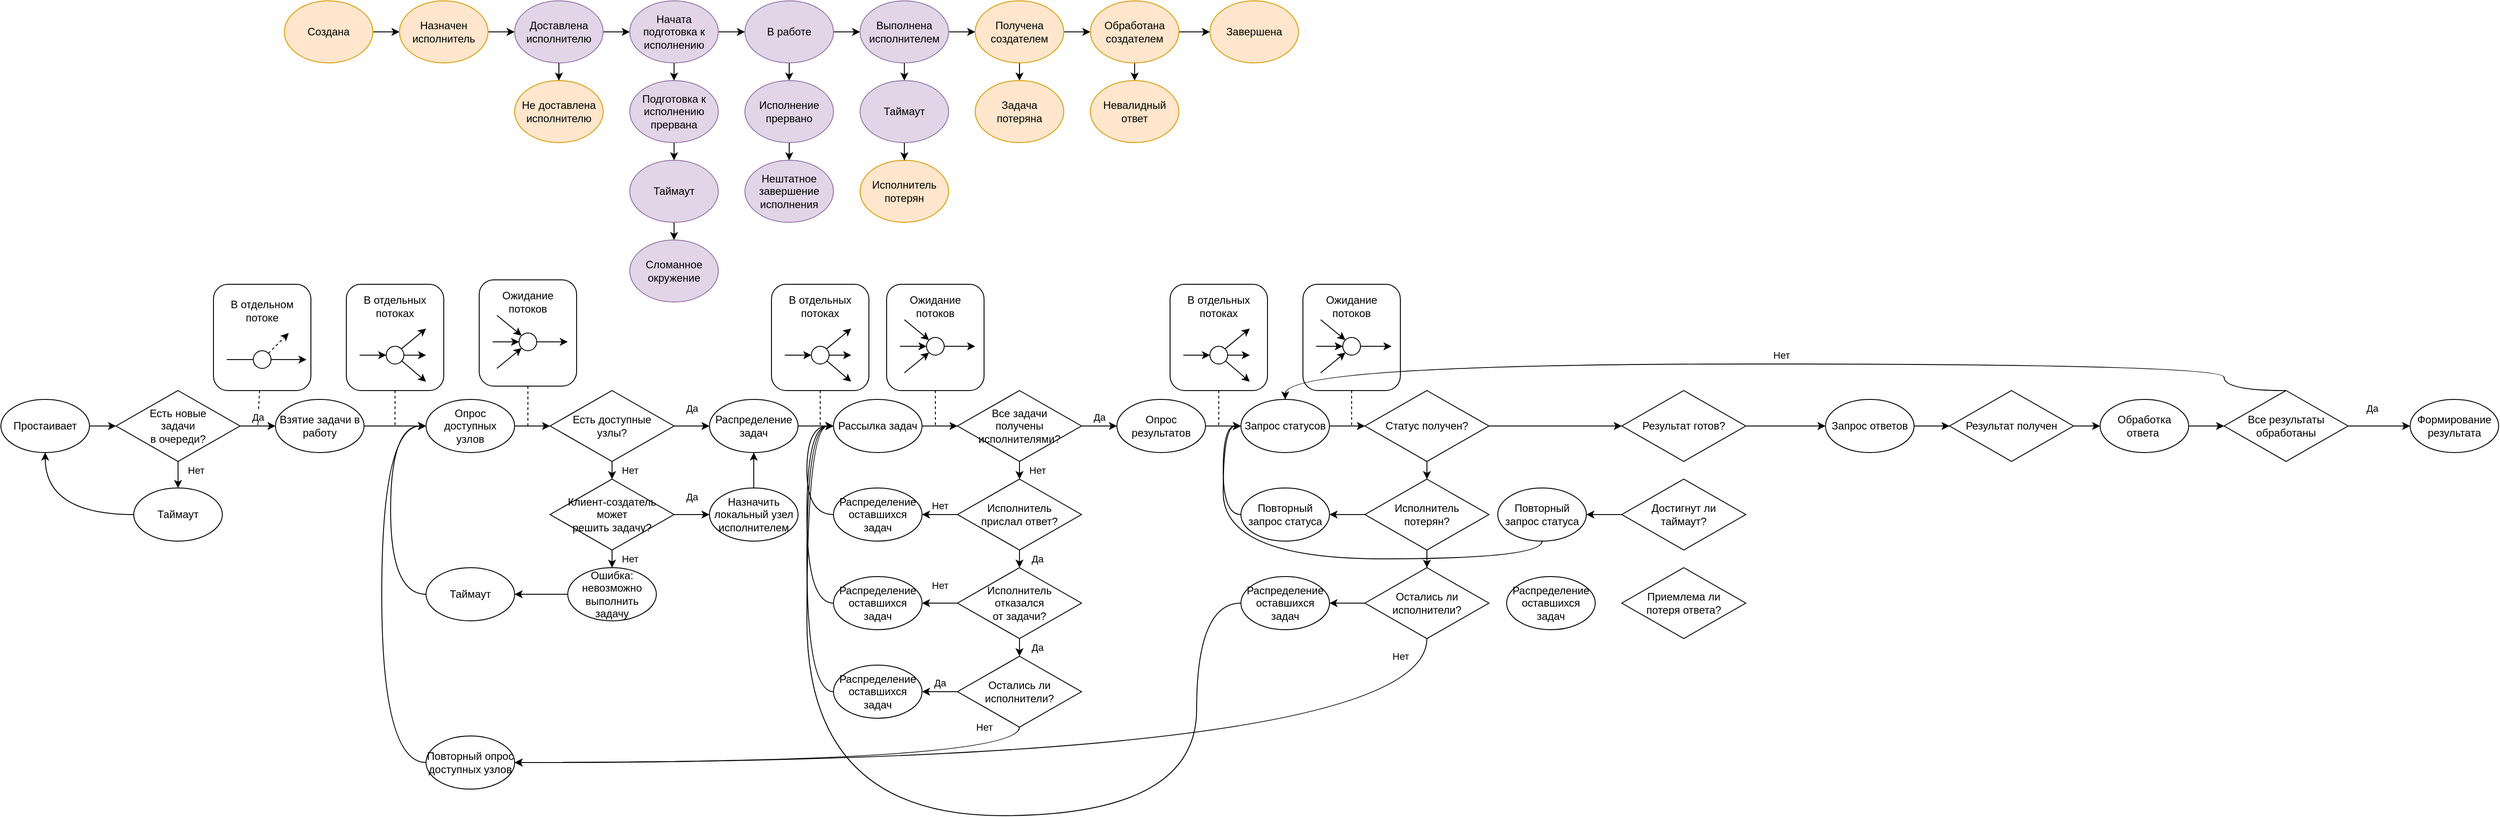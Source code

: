 <mxfile version="18.0.6" type="device"><diagram id="G9tsyn-m2v1VMzIQyJq5" name="Страница 1"><mxGraphModel dx="2062" dy="1225" grid="1" gridSize="10" guides="1" tooltips="1" connect="1" arrows="1" fold="1" page="1" pageScale="1" pageWidth="1654" pageHeight="1169" math="0" shadow="0"><root><mxCell id="0"/><mxCell id="1" parent="0"/><mxCell id="08Z2sI2Nc2Uc1_9O6Qol-4" style="rounded=0;orthogonalLoop=1;jettySize=auto;html=1;edgeStyle=orthogonalEdgeStyle;curved=1;" parent="1" source="08Z2sI2Nc2Uc1_9O6Qol-1" target="08Z2sI2Nc2Uc1_9O6Qol-104" edge="1"><mxGeometry relative="1" as="geometry"/></mxCell><mxCell id="08Z2sI2Nc2Uc1_9O6Qol-1" value="Простаивает" style="ellipse;whiteSpace=wrap;html=1;" parent="1" vertex="1"><mxGeometry x="120" y="600" width="100" height="60" as="geometry"/></mxCell><mxCell id="08Z2sI2Nc2Uc1_9O6Qol-2" value="Взятие задачи в работу" style="ellipse;whiteSpace=wrap;html=1;" parent="1" vertex="1"><mxGeometry x="430" y="600" width="100" height="60" as="geometry"/></mxCell><mxCell id="08Z2sI2Nc2Uc1_9O6Qol-7" value="" style="edgeStyle=orthogonalEdgeStyle;curved=1;rounded=0;orthogonalLoop=1;jettySize=auto;html=1;exitX=1;exitY=0.5;exitDx=0;exitDy=0;" parent="1" source="08Z2sI2Nc2Uc1_9O6Qol-2" target="08Z2sI2Nc2Uc1_9O6Qol-6" edge="1"><mxGeometry y="40" relative="1" as="geometry"><mxPoint x="540" y="630" as="sourcePoint"/><mxPoint as="offset"/></mxGeometry></mxCell><mxCell id="08Z2sI2Nc2Uc1_9O6Qol-111" style="edgeStyle=orthogonalEdgeStyle;curved=1;rounded=0;orthogonalLoop=1;jettySize=auto;html=1;strokeColor=#000000;" parent="1" source="08Z2sI2Nc2Uc1_9O6Qol-6" target="08Z2sI2Nc2Uc1_9O6Qol-110" edge="1"><mxGeometry relative="1" as="geometry"/></mxCell><mxCell id="08Z2sI2Nc2Uc1_9O6Qol-6" value="Опрос&lt;br&gt;доступных&lt;br&gt;узлов" style="ellipse;whiteSpace=wrap;html=1;" parent="1" vertex="1"><mxGeometry x="600" y="600" width="100" height="60" as="geometry"/></mxCell><mxCell id="08Z2sI2Nc2Uc1_9O6Qol-12" value="" style="edgeStyle=orthogonalEdgeStyle;curved=1;rounded=0;orthogonalLoop=1;jettySize=auto;html=1;" parent="1" source="08Z2sI2Nc2Uc1_9O6Qol-8" target="08Z2sI2Nc2Uc1_9O6Qol-10" edge="1"><mxGeometry y="40" relative="1" as="geometry"><mxPoint as="offset"/></mxGeometry></mxCell><mxCell id="08Z2sI2Nc2Uc1_9O6Qol-8" value="Распределение задач" style="ellipse;whiteSpace=wrap;html=1;" parent="1" vertex="1"><mxGeometry x="920" y="600" width="100" height="60" as="geometry"/></mxCell><mxCell id="08Z2sI2Nc2Uc1_9O6Qol-14" value="" style="edgeStyle=orthogonalEdgeStyle;curved=1;rounded=0;orthogonalLoop=1;jettySize=auto;html=1;entryX=0;entryY=0.5;entryDx=0;entryDy=0;" parent="1" source="08Z2sI2Nc2Uc1_9O6Qol-10" target="08Z2sI2Nc2Uc1_9O6Qol-124" edge="1"><mxGeometry y="40" relative="1" as="geometry"><mxPoint as="offset"/></mxGeometry></mxCell><mxCell id="08Z2sI2Nc2Uc1_9O6Qol-10" value="Рассылка задач" style="ellipse;whiteSpace=wrap;html=1;" parent="1" vertex="1"><mxGeometry x="1060" y="600" width="100" height="60" as="geometry"/></mxCell><mxCell id="08Z2sI2Nc2Uc1_9O6Qol-16" style="edgeStyle=orthogonalEdgeStyle;curved=1;rounded=0;orthogonalLoop=1;jettySize=auto;html=1;" parent="1" source="08Z2sI2Nc2Uc1_9O6Qol-27" target="08Z2sI2Nc2Uc1_9O6Qol-15" edge="1"><mxGeometry relative="1" as="geometry"/></mxCell><mxCell id="08Z2sI2Nc2Uc1_9O6Qol-36" value="Да" style="edgeLabel;html=1;align=center;verticalAlign=middle;resizable=0;points=[];" parent="08Z2sI2Nc2Uc1_9O6Qol-16" vertex="1" connectable="0"><mxGeometry x="-0.345" relative="1" as="geometry"><mxPoint x="4" y="-20" as="offset"/></mxGeometry></mxCell><mxCell id="08Z2sI2Nc2Uc1_9O6Qol-26" style="edgeStyle=orthogonalEdgeStyle;curved=1;rounded=0;orthogonalLoop=1;jettySize=auto;html=1;strokeColor=#000000;" parent="1" source="08Z2sI2Nc2Uc1_9O6Qol-13" target="08Z2sI2Nc2Uc1_9O6Qol-22" edge="1"><mxGeometry relative="1" as="geometry"><mxPoint x="1470" y="630" as="sourcePoint"/></mxGeometry></mxCell><mxCell id="08Z2sI2Nc2Uc1_9O6Qol-13" value="Опрос результатов" style="ellipse;whiteSpace=wrap;html=1;" parent="1" vertex="1"><mxGeometry x="1380" y="600" width="100" height="60" as="geometry"/></mxCell><mxCell id="08Z2sI2Nc2Uc1_9O6Qol-15" value="Формирование результата" style="ellipse;whiteSpace=wrap;html=1;" parent="1" vertex="1"><mxGeometry x="2840" y="600" width="100" height="60" as="geometry"/></mxCell><mxCell id="08Z2sI2Nc2Uc1_9O6Qol-38" style="edgeStyle=orthogonalEdgeStyle;curved=1;rounded=0;orthogonalLoop=1;jettySize=auto;html=1;strokeColor=#000000;" parent="1" source="08Z2sI2Nc2Uc1_9O6Qol-18" target="08Z2sI2Nc2Uc1_9O6Qol-27" edge="1"><mxGeometry relative="1" as="geometry"/></mxCell><mxCell id="08Z2sI2Nc2Uc1_9O6Qol-18" value="Обработка ответа&amp;nbsp;" style="ellipse;whiteSpace=wrap;html=1;" parent="1" vertex="1"><mxGeometry x="2490" y="600" width="100" height="60" as="geometry"/></mxCell><mxCell id="08Z2sI2Nc2Uc1_9O6Qol-30" style="edgeStyle=orthogonalEdgeStyle;curved=1;rounded=0;orthogonalLoop=1;jettySize=auto;html=1;strokeColor=#000000;" parent="1" source="08Z2sI2Nc2Uc1_9O6Qol-22" target="08Z2sI2Nc2Uc1_9O6Qol-32" edge="1"><mxGeometry relative="1" as="geometry"/></mxCell><mxCell id="08Z2sI2Nc2Uc1_9O6Qol-22" value="Запрос статусов" style="ellipse;whiteSpace=wrap;html=1;" parent="1" vertex="1"><mxGeometry x="1520" y="600" width="100" height="60" as="geometry"/></mxCell><mxCell id="08Z2sI2Nc2Uc1_9O6Qol-35" style="edgeStyle=orthogonalEdgeStyle;curved=1;rounded=0;orthogonalLoop=1;jettySize=auto;html=1;strokeColor=#000000;" parent="1" source="08Z2sI2Nc2Uc1_9O6Qol-23" target="08Z2sI2Nc2Uc1_9O6Qol-34" edge="1"><mxGeometry relative="1" as="geometry"/></mxCell><mxCell id="08Z2sI2Nc2Uc1_9O6Qol-23" value="Запрос ответов" style="ellipse;whiteSpace=wrap;html=1;" parent="1" vertex="1"><mxGeometry x="2180" y="600" width="100" height="60" as="geometry"/></mxCell><mxCell id="08Z2sI2Nc2Uc1_9O6Qol-28" value="Нет" style="edgeStyle=orthogonalEdgeStyle;curved=1;rounded=0;orthogonalLoop=1;jettySize=auto;html=1;strokeColor=#000000;entryX=0.5;entryY=0;entryDx=0;entryDy=0;exitX=0.5;exitY=0;exitDx=0;exitDy=0;" parent="1" source="08Z2sI2Nc2Uc1_9O6Qol-27" target="08Z2sI2Nc2Uc1_9O6Qol-22" edge="1"><mxGeometry y="-10" relative="1" as="geometry"><mxPoint x="1610" y="710" as="targetPoint"/><Array as="points"><mxPoint x="2630" y="560"/><mxPoint x="1570" y="560"/></Array><mxPoint as="offset"/></mxGeometry></mxCell><mxCell id="08Z2sI2Nc2Uc1_9O6Qol-27" value="Все результаты обработаны" style="rhombus;whiteSpace=wrap;html=1;" parent="1" vertex="1"><mxGeometry x="2630" y="590" width="140" height="80" as="geometry"/></mxCell><mxCell id="08Z2sI2Nc2Uc1_9O6Qol-31" style="edgeStyle=orthogonalEdgeStyle;curved=1;rounded=0;orthogonalLoop=1;jettySize=auto;html=1;strokeColor=#000000;" parent="1" source="08Z2sI2Nc2Uc1_9O6Qol-29" target="08Z2sI2Nc2Uc1_9O6Qol-23" edge="1"><mxGeometry relative="1" as="geometry"/></mxCell><mxCell id="08Z2sI2Nc2Uc1_9O6Qol-29" value="Результат готов?" style="rhombus;whiteSpace=wrap;html=1;" parent="1" vertex="1"><mxGeometry x="1950" y="590" width="140" height="80" as="geometry"/></mxCell><mxCell id="08Z2sI2Nc2Uc1_9O6Qol-33" style="edgeStyle=orthogonalEdgeStyle;curved=1;rounded=0;orthogonalLoop=1;jettySize=auto;html=1;strokeColor=#000000;" parent="1" source="08Z2sI2Nc2Uc1_9O6Qol-32" target="08Z2sI2Nc2Uc1_9O6Qol-29" edge="1"><mxGeometry relative="1" as="geometry"/></mxCell><mxCell id="8dZq6dxzAOCaXi-0PSHZ-3" style="edgeStyle=orthogonalEdgeStyle;rounded=0;orthogonalLoop=1;jettySize=auto;html=1;exitX=0.5;exitY=1;exitDx=0;exitDy=0;entryX=0.5;entryY=0;entryDx=0;entryDy=0;" parent="1" source="08Z2sI2Nc2Uc1_9O6Qol-32" target="8dZq6dxzAOCaXi-0PSHZ-2" edge="1"><mxGeometry relative="1" as="geometry"/></mxCell><mxCell id="08Z2sI2Nc2Uc1_9O6Qol-32" value="Статус получен?" style="rhombus;whiteSpace=wrap;html=1;" parent="1" vertex="1"><mxGeometry x="1660" y="590" width="140" height="80" as="geometry"/></mxCell><mxCell id="08Z2sI2Nc2Uc1_9O6Qol-37" style="edgeStyle=orthogonalEdgeStyle;curved=1;rounded=0;orthogonalLoop=1;jettySize=auto;html=1;strokeColor=#000000;" parent="1" source="08Z2sI2Nc2Uc1_9O6Qol-34" target="08Z2sI2Nc2Uc1_9O6Qol-18" edge="1"><mxGeometry relative="1" as="geometry"/></mxCell><mxCell id="08Z2sI2Nc2Uc1_9O6Qol-34" value="Результат получен" style="rhombus;whiteSpace=wrap;html=1;" parent="1" vertex="1"><mxGeometry x="2320" y="590" width="140" height="80" as="geometry"/></mxCell><mxCell id="08Z2sI2Nc2Uc1_9O6Qol-40" value="" style="endArrow=classic;html=1;rounded=0;strokeColor=#000000;curved=1;" parent="1" edge="1"><mxGeometry width="50" height="50" relative="1" as="geometry"><mxPoint x="375" y="555" as="sourcePoint"/><mxPoint x="465" y="555" as="targetPoint"/></mxGeometry></mxCell><mxCell id="08Z2sI2Nc2Uc1_9O6Qol-39" value="" style="ellipse;whiteSpace=wrap;html=1;" parent="1" vertex="1"><mxGeometry x="405" y="545" width="20" height="20" as="geometry"/></mxCell><mxCell id="08Z2sI2Nc2Uc1_9O6Qol-41" value="" style="endArrow=classic;html=1;rounded=0;strokeColor=#000000;curved=1;exitX=1;exitY=0;exitDx=0;exitDy=0;dashed=1;" parent="1" source="08Z2sI2Nc2Uc1_9O6Qol-39" edge="1"><mxGeometry width="50" height="50" relative="1" as="geometry"><mxPoint x="465" y="525" as="sourcePoint"/><mxPoint x="445" y="525" as="targetPoint"/></mxGeometry></mxCell><mxCell id="08Z2sI2Nc2Uc1_9O6Qol-42" value="В отдельном потоке" style="text;html=1;strokeColor=none;fillColor=none;align=center;verticalAlign=middle;whiteSpace=wrap;rounded=0;" parent="1" vertex="1"><mxGeometry x="370" y="485" width="90" height="30" as="geometry"/></mxCell><mxCell id="08Z2sI2Nc2Uc1_9O6Qol-43" value="" style="endArrow=classic;html=1;rounded=0;strokeColor=#000000;curved=1;entryX=0;entryY=0.5;entryDx=0;entryDy=0;" parent="1" target="08Z2sI2Nc2Uc1_9O6Qol-44" edge="1"><mxGeometry width="50" height="50" relative="1" as="geometry"><mxPoint x="525.0" y="550" as="sourcePoint"/><mxPoint x="600" y="550" as="targetPoint"/></mxGeometry></mxCell><mxCell id="08Z2sI2Nc2Uc1_9O6Qol-44" value="" style="ellipse;whiteSpace=wrap;html=1;" parent="1" vertex="1"><mxGeometry x="555" y="540" width="20" height="20" as="geometry"/></mxCell><mxCell id="08Z2sI2Nc2Uc1_9O6Qol-45" value="" style="endArrow=classic;html=1;rounded=0;strokeColor=#000000;curved=1;exitX=1;exitY=0;exitDx=0;exitDy=0;" parent="1" source="08Z2sI2Nc2Uc1_9O6Qol-44" edge="1"><mxGeometry width="50" height="50" relative="1" as="geometry"><mxPoint x="615" y="520" as="sourcePoint"/><mxPoint x="600" y="520" as="targetPoint"/></mxGeometry></mxCell><mxCell id="08Z2sI2Nc2Uc1_9O6Qol-46" value="В отдельных потоках" style="text;html=1;strokeColor=none;fillColor=none;align=center;verticalAlign=middle;whiteSpace=wrap;rounded=0;" parent="1" vertex="1"><mxGeometry x="520" y="480" width="90" height="30" as="geometry"/></mxCell><mxCell id="08Z2sI2Nc2Uc1_9O6Qol-47" value="" style="endArrow=classic;html=1;rounded=0;strokeColor=#000000;curved=1;" parent="1" source="08Z2sI2Nc2Uc1_9O6Qol-44" edge="1"><mxGeometry width="50" height="50" relative="1" as="geometry"><mxPoint x="650" y="580" as="sourcePoint"/><mxPoint x="600" y="580" as="targetPoint"/></mxGeometry></mxCell><mxCell id="08Z2sI2Nc2Uc1_9O6Qol-48" value="" style="endArrow=classic;html=1;rounded=0;strokeColor=#000000;curved=1;entryX=0;entryY=0.5;entryDx=0;entryDy=0;" parent="1" target="08Z2sI2Nc2Uc1_9O6Qol-49" edge="1"><mxGeometry width="50" height="50" relative="1" as="geometry"><mxPoint x="675.0" y="535" as="sourcePoint"/><mxPoint x="750.0" y="535" as="targetPoint"/></mxGeometry></mxCell><mxCell id="08Z2sI2Nc2Uc1_9O6Qol-49" value="" style="ellipse;whiteSpace=wrap;html=1;" parent="1" vertex="1"><mxGeometry x="705" y="525" width="20" height="20" as="geometry"/></mxCell><mxCell id="08Z2sI2Nc2Uc1_9O6Qol-50" value="" style="endArrow=classic;html=1;rounded=0;strokeColor=#000000;curved=1;entryX=0;entryY=1;entryDx=0;entryDy=0;" parent="1" target="08Z2sI2Nc2Uc1_9O6Qol-49" edge="1"><mxGeometry width="50" height="50" relative="1" as="geometry"><mxPoint x="680" y="565" as="sourcePoint"/><mxPoint x="750.0" y="505" as="targetPoint"/></mxGeometry></mxCell><mxCell id="08Z2sI2Nc2Uc1_9O6Qol-51" value="Ожидание потоков" style="text;html=1;strokeColor=none;fillColor=none;align=center;verticalAlign=middle;whiteSpace=wrap;rounded=0;" parent="1" vertex="1"><mxGeometry x="670" y="475" width="90" height="30" as="geometry"/></mxCell><mxCell id="08Z2sI2Nc2Uc1_9O6Qol-52" value="" style="endArrow=classic;html=1;rounded=0;strokeColor=#000000;curved=1;entryX=0;entryY=0;entryDx=0;entryDy=0;" parent="1" target="08Z2sI2Nc2Uc1_9O6Qol-49" edge="1"><mxGeometry width="50" height="50" relative="1" as="geometry"><mxPoint x="680" y="505" as="sourcePoint"/><mxPoint x="730" y="575" as="targetPoint"/></mxGeometry></mxCell><mxCell id="08Z2sI2Nc2Uc1_9O6Qol-53" value="" style="endArrow=classic;html=1;rounded=0;strokeColor=#000000;curved=1;exitX=1;exitY=0.5;exitDx=0;exitDy=0;" parent="1" source="08Z2sI2Nc2Uc1_9O6Qol-44" edge="1"><mxGeometry width="50" height="50" relative="1" as="geometry"><mxPoint x="640" y="590" as="sourcePoint"/><mxPoint x="600" y="550" as="targetPoint"/></mxGeometry></mxCell><mxCell id="08Z2sI2Nc2Uc1_9O6Qol-54" value="" style="endArrow=classic;html=1;rounded=0;strokeColor=#000000;curved=1;exitX=1;exitY=0.5;exitDx=0;exitDy=0;" parent="1" source="08Z2sI2Nc2Uc1_9O6Qol-49" edge="1"><mxGeometry width="50" height="50" relative="1" as="geometry"><mxPoint x="800" y="575" as="sourcePoint"/><mxPoint x="760" y="535" as="targetPoint"/></mxGeometry></mxCell><mxCell id="08Z2sI2Nc2Uc1_9O6Qol-55" value="" style="rounded=1;whiteSpace=wrap;html=1;fillColor=none;" parent="1" vertex="1"><mxGeometry x="510" y="470" width="110" height="120" as="geometry"/></mxCell><mxCell id="08Z2sI2Nc2Uc1_9O6Qol-56" value="" style="endArrow=none;dashed=1;html=1;rounded=0;strokeColor=#000000;curved=1;" parent="1" source="08Z2sI2Nc2Uc1_9O6Qol-55" edge="1"><mxGeometry width="50" height="50" relative="1" as="geometry"><mxPoint x="560" y="760" as="sourcePoint"/><mxPoint x="565" y="630" as="targetPoint"/></mxGeometry></mxCell><mxCell id="08Z2sI2Nc2Uc1_9O6Qol-57" value="" style="rounded=1;whiteSpace=wrap;html=1;fillColor=none;" parent="1" vertex="1"><mxGeometry x="360" y="470" width="110" height="120" as="geometry"/></mxCell><mxCell id="08Z2sI2Nc2Uc1_9O6Qol-58" value="" style="endArrow=none;dashed=1;html=1;rounded=0;strokeColor=#000000;curved=1;" parent="1" source="08Z2sI2Nc2Uc1_9O6Qol-57" edge="1"><mxGeometry width="50" height="50" relative="1" as="geometry"><mxPoint x="610" y="760" as="sourcePoint"/><mxPoint x="410" y="630" as="targetPoint"/></mxGeometry></mxCell><mxCell id="08Z2sI2Nc2Uc1_9O6Qol-59" value="" style="rounded=1;whiteSpace=wrap;html=1;fillColor=none;" parent="1" vertex="1"><mxGeometry x="660" y="465" width="110" height="120" as="geometry"/></mxCell><mxCell id="08Z2sI2Nc2Uc1_9O6Qol-60" value="" style="endArrow=none;dashed=1;html=1;rounded=0;strokeColor=#000000;curved=1;" parent="1" source="08Z2sI2Nc2Uc1_9O6Qol-59" edge="1"><mxGeometry width="50" height="50" relative="1" as="geometry"><mxPoint x="1080" y="540" as="sourcePoint"/><mxPoint x="715" y="630" as="targetPoint"/></mxGeometry></mxCell><mxCell id="08Z2sI2Nc2Uc1_9O6Qol-61" value="" style="endArrow=classic;html=1;rounded=0;strokeColor=#000000;curved=1;entryX=0;entryY=0.5;entryDx=0;entryDy=0;" parent="1" target="08Z2sI2Nc2Uc1_9O6Qol-62" edge="1"><mxGeometry width="50" height="50" relative="1" as="geometry"><mxPoint x="1005.0" y="550" as="sourcePoint"/><mxPoint x="1080" y="550" as="targetPoint"/></mxGeometry></mxCell><mxCell id="08Z2sI2Nc2Uc1_9O6Qol-62" value="" style="ellipse;whiteSpace=wrap;html=1;" parent="1" vertex="1"><mxGeometry x="1035" y="540" width="20" height="20" as="geometry"/></mxCell><mxCell id="08Z2sI2Nc2Uc1_9O6Qol-63" value="" style="endArrow=classic;html=1;rounded=0;strokeColor=#000000;curved=1;exitX=1;exitY=0;exitDx=0;exitDy=0;" parent="1" source="08Z2sI2Nc2Uc1_9O6Qol-62" edge="1"><mxGeometry width="50" height="50" relative="1" as="geometry"><mxPoint x="1095" y="520" as="sourcePoint"/><mxPoint x="1080.0" y="520" as="targetPoint"/></mxGeometry></mxCell><mxCell id="08Z2sI2Nc2Uc1_9O6Qol-64" value="В отдельных потоках" style="text;html=1;strokeColor=none;fillColor=none;align=center;verticalAlign=middle;whiteSpace=wrap;rounded=0;" parent="1" vertex="1"><mxGeometry x="1000" y="480" width="90" height="30" as="geometry"/></mxCell><mxCell id="08Z2sI2Nc2Uc1_9O6Qol-65" value="" style="endArrow=classic;html=1;rounded=0;strokeColor=#000000;curved=1;" parent="1" source="08Z2sI2Nc2Uc1_9O6Qol-62" edge="1"><mxGeometry width="50" height="50" relative="1" as="geometry"><mxPoint x="1130" y="580" as="sourcePoint"/><mxPoint x="1080.0" y="580" as="targetPoint"/></mxGeometry></mxCell><mxCell id="08Z2sI2Nc2Uc1_9O6Qol-66" value="" style="endArrow=classic;html=1;rounded=0;strokeColor=#000000;curved=1;exitX=1;exitY=0.5;exitDx=0;exitDy=0;" parent="1" source="08Z2sI2Nc2Uc1_9O6Qol-62" edge="1"><mxGeometry width="50" height="50" relative="1" as="geometry"><mxPoint x="1120" y="590" as="sourcePoint"/><mxPoint x="1080.0" y="550" as="targetPoint"/></mxGeometry></mxCell><mxCell id="08Z2sI2Nc2Uc1_9O6Qol-67" value="" style="rounded=1;whiteSpace=wrap;html=1;fillColor=none;" parent="1" vertex="1"><mxGeometry x="990" y="470" width="110" height="120" as="geometry"/></mxCell><mxCell id="08Z2sI2Nc2Uc1_9O6Qol-70" value="" style="endArrow=none;dashed=1;html=1;rounded=0;strokeColor=#000000;curved=1;" parent="1" source="08Z2sI2Nc2Uc1_9O6Qol-67" edge="1"><mxGeometry width="50" height="50" relative="1" as="geometry"><mxPoint x="980" y="770" as="sourcePoint"/><mxPoint x="1045" y="630" as="targetPoint"/></mxGeometry></mxCell><mxCell id="08Z2sI2Nc2Uc1_9O6Qol-79" value="" style="endArrow=classic;html=1;rounded=0;strokeColor=#000000;curved=1;entryX=0;entryY=0.5;entryDx=0;entryDy=0;" parent="1" target="08Z2sI2Nc2Uc1_9O6Qol-80" edge="1"><mxGeometry width="50" height="50" relative="1" as="geometry"><mxPoint x="1135" y="540" as="sourcePoint"/><mxPoint x="1210.0" y="540" as="targetPoint"/></mxGeometry></mxCell><mxCell id="08Z2sI2Nc2Uc1_9O6Qol-80" value="" style="ellipse;whiteSpace=wrap;html=1;" parent="1" vertex="1"><mxGeometry x="1165" y="530" width="20" height="20" as="geometry"/></mxCell><mxCell id="08Z2sI2Nc2Uc1_9O6Qol-81" value="" style="endArrow=classic;html=1;rounded=0;strokeColor=#000000;curved=1;entryX=0;entryY=1;entryDx=0;entryDy=0;" parent="1" target="08Z2sI2Nc2Uc1_9O6Qol-80" edge="1"><mxGeometry width="50" height="50" relative="1" as="geometry"><mxPoint x="1140" y="570" as="sourcePoint"/><mxPoint x="1210.0" y="510" as="targetPoint"/></mxGeometry></mxCell><mxCell id="08Z2sI2Nc2Uc1_9O6Qol-82" value="Ожидание потоков" style="text;html=1;strokeColor=none;fillColor=none;align=center;verticalAlign=middle;whiteSpace=wrap;rounded=0;" parent="1" vertex="1"><mxGeometry x="1130" y="480" width="90" height="30" as="geometry"/></mxCell><mxCell id="08Z2sI2Nc2Uc1_9O6Qol-83" value="" style="endArrow=classic;html=1;rounded=0;strokeColor=#000000;curved=1;entryX=0;entryY=0;entryDx=0;entryDy=0;" parent="1" target="08Z2sI2Nc2Uc1_9O6Qol-80" edge="1"><mxGeometry width="50" height="50" relative="1" as="geometry"><mxPoint x="1140" y="510" as="sourcePoint"/><mxPoint x="1190" y="580" as="targetPoint"/></mxGeometry></mxCell><mxCell id="08Z2sI2Nc2Uc1_9O6Qol-84" value="" style="endArrow=classic;html=1;rounded=0;strokeColor=#000000;curved=1;exitX=1;exitY=0.5;exitDx=0;exitDy=0;" parent="1" source="08Z2sI2Nc2Uc1_9O6Qol-80" edge="1"><mxGeometry width="50" height="50" relative="1" as="geometry"><mxPoint x="1260" y="580" as="sourcePoint"/><mxPoint x="1220" y="540" as="targetPoint"/></mxGeometry></mxCell><mxCell id="08Z2sI2Nc2Uc1_9O6Qol-85" value="" style="rounded=1;whiteSpace=wrap;html=1;fillColor=none;" parent="1" vertex="1"><mxGeometry x="1120" y="470" width="110" height="120" as="geometry"/></mxCell><mxCell id="08Z2sI2Nc2Uc1_9O6Qol-86" value="" style="endArrow=none;dashed=1;html=1;rounded=0;strokeColor=#000000;curved=1;" parent="1" source="08Z2sI2Nc2Uc1_9O6Qol-85" edge="1"><mxGeometry width="50" height="50" relative="1" as="geometry"><mxPoint x="1220" y="770" as="sourcePoint"/><mxPoint x="1175" y="630" as="targetPoint"/></mxGeometry></mxCell><mxCell id="08Z2sI2Nc2Uc1_9O6Qol-87" value="" style="endArrow=classic;html=1;rounded=0;strokeColor=#000000;curved=1;entryX=0;entryY=0.5;entryDx=0;entryDy=0;" parent="1" target="08Z2sI2Nc2Uc1_9O6Qol-88" edge="1"><mxGeometry width="50" height="50" relative="1" as="geometry"><mxPoint x="1455.0" y="550" as="sourcePoint"/><mxPoint x="1530" y="550" as="targetPoint"/></mxGeometry></mxCell><mxCell id="08Z2sI2Nc2Uc1_9O6Qol-88" value="" style="ellipse;whiteSpace=wrap;html=1;" parent="1" vertex="1"><mxGeometry x="1485" y="540" width="20" height="20" as="geometry"/></mxCell><mxCell id="08Z2sI2Nc2Uc1_9O6Qol-89" value="" style="endArrow=classic;html=1;rounded=0;strokeColor=#000000;curved=1;exitX=1;exitY=0;exitDx=0;exitDy=0;" parent="1" source="08Z2sI2Nc2Uc1_9O6Qol-88" edge="1"><mxGeometry width="50" height="50" relative="1" as="geometry"><mxPoint x="1545" y="520" as="sourcePoint"/><mxPoint x="1530.0" y="520" as="targetPoint"/></mxGeometry></mxCell><mxCell id="08Z2sI2Nc2Uc1_9O6Qol-90" value="В отдельных потоках" style="text;html=1;strokeColor=none;fillColor=none;align=center;verticalAlign=middle;whiteSpace=wrap;rounded=0;" parent="1" vertex="1"><mxGeometry x="1450" y="480" width="90" height="30" as="geometry"/></mxCell><mxCell id="08Z2sI2Nc2Uc1_9O6Qol-91" value="" style="endArrow=classic;html=1;rounded=0;strokeColor=#000000;curved=1;" parent="1" source="08Z2sI2Nc2Uc1_9O6Qol-88" edge="1"><mxGeometry width="50" height="50" relative="1" as="geometry"><mxPoint x="1580" y="580" as="sourcePoint"/><mxPoint x="1530.0" y="580" as="targetPoint"/></mxGeometry></mxCell><mxCell id="08Z2sI2Nc2Uc1_9O6Qol-92" value="" style="endArrow=classic;html=1;rounded=0;strokeColor=#000000;curved=1;exitX=1;exitY=0.5;exitDx=0;exitDy=0;" parent="1" source="08Z2sI2Nc2Uc1_9O6Qol-88" edge="1"><mxGeometry width="50" height="50" relative="1" as="geometry"><mxPoint x="1570" y="590" as="sourcePoint"/><mxPoint x="1530.0" y="550" as="targetPoint"/></mxGeometry></mxCell><mxCell id="08Z2sI2Nc2Uc1_9O6Qol-93" value="" style="rounded=1;whiteSpace=wrap;html=1;fillColor=none;" parent="1" vertex="1"><mxGeometry x="1440" y="470" width="110" height="120" as="geometry"/></mxCell><mxCell id="08Z2sI2Nc2Uc1_9O6Qol-94" value="" style="endArrow=none;dashed=1;html=1;rounded=0;strokeColor=#000000;curved=1;" parent="1" source="08Z2sI2Nc2Uc1_9O6Qol-93" edge="1"><mxGeometry width="50" height="50" relative="1" as="geometry"><mxPoint x="1600" y="510" as="sourcePoint"/><mxPoint x="1495" y="630" as="targetPoint"/></mxGeometry></mxCell><mxCell id="08Z2sI2Nc2Uc1_9O6Qol-95" value="" style="endArrow=classic;html=1;rounded=0;strokeColor=#000000;curved=1;entryX=0;entryY=0.5;entryDx=0;entryDy=0;" parent="1" target="08Z2sI2Nc2Uc1_9O6Qol-96" edge="1"><mxGeometry width="50" height="50" relative="1" as="geometry"><mxPoint x="1605" y="540" as="sourcePoint"/><mxPoint x="1680" y="540" as="targetPoint"/></mxGeometry></mxCell><mxCell id="08Z2sI2Nc2Uc1_9O6Qol-96" value="" style="ellipse;whiteSpace=wrap;html=1;" parent="1" vertex="1"><mxGeometry x="1635" y="530" width="20" height="20" as="geometry"/></mxCell><mxCell id="08Z2sI2Nc2Uc1_9O6Qol-97" value="" style="endArrow=classic;html=1;rounded=0;strokeColor=#000000;curved=1;entryX=0;entryY=1;entryDx=0;entryDy=0;" parent="1" target="08Z2sI2Nc2Uc1_9O6Qol-96" edge="1"><mxGeometry width="50" height="50" relative="1" as="geometry"><mxPoint x="1610" y="570" as="sourcePoint"/><mxPoint x="1680" y="510" as="targetPoint"/></mxGeometry></mxCell><mxCell id="08Z2sI2Nc2Uc1_9O6Qol-98" value="Ожидание потоков" style="text;html=1;strokeColor=none;fillColor=none;align=center;verticalAlign=middle;whiteSpace=wrap;rounded=0;" parent="1" vertex="1"><mxGeometry x="1600" y="480" width="90" height="30" as="geometry"/></mxCell><mxCell id="08Z2sI2Nc2Uc1_9O6Qol-99" value="" style="endArrow=classic;html=1;rounded=0;strokeColor=#000000;curved=1;entryX=0;entryY=0;entryDx=0;entryDy=0;" parent="1" target="08Z2sI2Nc2Uc1_9O6Qol-96" edge="1"><mxGeometry width="50" height="50" relative="1" as="geometry"><mxPoint x="1610" y="510" as="sourcePoint"/><mxPoint x="1660" y="580" as="targetPoint"/></mxGeometry></mxCell><mxCell id="08Z2sI2Nc2Uc1_9O6Qol-100" value="" style="endArrow=classic;html=1;rounded=0;strokeColor=#000000;curved=1;exitX=1;exitY=0.5;exitDx=0;exitDy=0;" parent="1" source="08Z2sI2Nc2Uc1_9O6Qol-96" edge="1"><mxGeometry width="50" height="50" relative="1" as="geometry"><mxPoint x="1730" y="580" as="sourcePoint"/><mxPoint x="1690" y="540" as="targetPoint"/></mxGeometry></mxCell><mxCell id="08Z2sI2Nc2Uc1_9O6Qol-101" value="" style="rounded=1;whiteSpace=wrap;html=1;fillColor=none;" parent="1" vertex="1"><mxGeometry x="1590" y="470" width="110" height="120" as="geometry"/></mxCell><mxCell id="08Z2sI2Nc2Uc1_9O6Qol-105" value="Да" style="edgeStyle=orthogonalEdgeStyle;curved=1;rounded=0;orthogonalLoop=1;jettySize=auto;html=1;strokeColor=#000000;" parent="1" source="08Z2sI2Nc2Uc1_9O6Qol-104" target="08Z2sI2Nc2Uc1_9O6Qol-2" edge="1"><mxGeometry y="10" relative="1" as="geometry"><mxPoint as="offset"/></mxGeometry></mxCell><mxCell id="08Z2sI2Nc2Uc1_9O6Qol-107" value="Нет" style="edgeStyle=orthogonalEdgeStyle;curved=1;rounded=0;orthogonalLoop=1;jettySize=auto;html=1;entryX=0.5;entryY=0;entryDx=0;entryDy=0;strokeColor=#000000;" parent="1" source="08Z2sI2Nc2Uc1_9O6Qol-104" target="08Z2sI2Nc2Uc1_9O6Qol-106" edge="1"><mxGeometry x="-0.6" y="20" relative="1" as="geometry"><mxPoint as="offset"/></mxGeometry></mxCell><mxCell id="08Z2sI2Nc2Uc1_9O6Qol-104" value="Есть новые &lt;br&gt;задачи &lt;br&gt;в очереди?" style="rhombus;whiteSpace=wrap;html=1;" parent="1" vertex="1"><mxGeometry x="250" y="590" width="140" height="80" as="geometry"/></mxCell><mxCell id="08Z2sI2Nc2Uc1_9O6Qol-108" style="edgeStyle=orthogonalEdgeStyle;curved=1;rounded=0;orthogonalLoop=1;jettySize=auto;html=1;strokeColor=#000000;" parent="1" source="08Z2sI2Nc2Uc1_9O6Qol-106" target="08Z2sI2Nc2Uc1_9O6Qol-1" edge="1"><mxGeometry relative="1" as="geometry"/></mxCell><mxCell id="08Z2sI2Nc2Uc1_9O6Qol-106" value="Таймаут" style="ellipse;whiteSpace=wrap;html=1;" parent="1" vertex="1"><mxGeometry x="270" y="700" width="100" height="60" as="geometry"/></mxCell><mxCell id="08Z2sI2Nc2Uc1_9O6Qol-113" value="Да" style="edgeStyle=orthogonalEdgeStyle;curved=1;rounded=0;orthogonalLoop=1;jettySize=auto;html=1;strokeColor=#000000;" parent="1" source="08Z2sI2Nc2Uc1_9O6Qol-110" target="08Z2sI2Nc2Uc1_9O6Qol-8" edge="1"><mxGeometry y="20" relative="1" as="geometry"><mxPoint as="offset"/></mxGeometry></mxCell><mxCell id="08Z2sI2Nc2Uc1_9O6Qol-115" value="Нет" style="edgeStyle=orthogonalEdgeStyle;curved=1;rounded=0;orthogonalLoop=1;jettySize=auto;html=1;strokeColor=#000000;" parent="1" source="08Z2sI2Nc2Uc1_9O6Qol-110" target="08Z2sI2Nc2Uc1_9O6Qol-114" edge="1"><mxGeometry x="0.667" y="20" relative="1" as="geometry"><mxPoint as="offset"/></mxGeometry></mxCell><mxCell id="08Z2sI2Nc2Uc1_9O6Qol-110" value="Есть доступные &lt;br&gt;узлы?" style="rhombus;whiteSpace=wrap;html=1;" parent="1" vertex="1"><mxGeometry x="740" y="590" width="140" height="80" as="geometry"/></mxCell><mxCell id="08Z2sI2Nc2Uc1_9O6Qol-117" value="Нет" style="edgeStyle=orthogonalEdgeStyle;curved=1;rounded=0;orthogonalLoop=1;jettySize=auto;html=1;strokeColor=#000000;" parent="1" source="08Z2sI2Nc2Uc1_9O6Qol-114" target="08Z2sI2Nc2Uc1_9O6Qol-116" edge="1"><mxGeometry x="0.667" y="20" relative="1" as="geometry"><mxPoint as="offset"/></mxGeometry></mxCell><mxCell id="08Z2sI2Nc2Uc1_9O6Qol-122" value="Да" style="edgeStyle=orthogonalEdgeStyle;curved=1;rounded=0;orthogonalLoop=1;jettySize=auto;html=1;strokeColor=#000000;" parent="1" source="08Z2sI2Nc2Uc1_9O6Qol-114" target="08Z2sI2Nc2Uc1_9O6Qol-121" edge="1"><mxGeometry y="20" relative="1" as="geometry"><mxPoint as="offset"/></mxGeometry></mxCell><mxCell id="08Z2sI2Nc2Uc1_9O6Qol-114" value="Клиент-создатель&lt;br&gt;может&lt;br&gt;решить задачу?" style="rhombus;whiteSpace=wrap;html=1;" parent="1" vertex="1"><mxGeometry x="740" y="690" width="140" height="80" as="geometry"/></mxCell><mxCell id="08Z2sI2Nc2Uc1_9O6Qol-119" style="edgeStyle=orthogonalEdgeStyle;curved=1;rounded=0;orthogonalLoop=1;jettySize=auto;html=1;strokeColor=#000000;" parent="1" source="08Z2sI2Nc2Uc1_9O6Qol-116" target="08Z2sI2Nc2Uc1_9O6Qol-118" edge="1"><mxGeometry relative="1" as="geometry"/></mxCell><mxCell id="08Z2sI2Nc2Uc1_9O6Qol-116" value="Ошибка: невозможно выполнить задачу" style="ellipse;whiteSpace=wrap;html=1;" parent="1" vertex="1"><mxGeometry x="760" y="790" width="100" height="60" as="geometry"/></mxCell><mxCell id="08Z2sI2Nc2Uc1_9O6Qol-120" style="edgeStyle=orthogonalEdgeStyle;curved=1;rounded=0;orthogonalLoop=1;jettySize=auto;html=1;strokeColor=#000000;entryX=0;entryY=0.5;entryDx=0;entryDy=0;exitX=0;exitY=0.5;exitDx=0;exitDy=0;" parent="1" source="08Z2sI2Nc2Uc1_9O6Qol-118" target="08Z2sI2Nc2Uc1_9O6Qol-6" edge="1"><mxGeometry relative="1" as="geometry"><Array as="points"><mxPoint x="560" y="820"/><mxPoint x="560" y="630"/></Array></mxGeometry></mxCell><mxCell id="08Z2sI2Nc2Uc1_9O6Qol-118" value="Таймаут" style="ellipse;whiteSpace=wrap;html=1;" parent="1" vertex="1"><mxGeometry x="600" y="790" width="100" height="60" as="geometry"/></mxCell><mxCell id="08Z2sI2Nc2Uc1_9O6Qol-123" style="edgeStyle=orthogonalEdgeStyle;curved=1;rounded=0;orthogonalLoop=1;jettySize=auto;html=1;strokeColor=#000000;" parent="1" source="08Z2sI2Nc2Uc1_9O6Qol-121" target="08Z2sI2Nc2Uc1_9O6Qol-8" edge="1"><mxGeometry relative="1" as="geometry"/></mxCell><mxCell id="08Z2sI2Nc2Uc1_9O6Qol-121" value="Назначить локальный узел исполнителем" style="ellipse;whiteSpace=wrap;html=1;" parent="1" vertex="1"><mxGeometry x="920" y="700" width="100" height="60" as="geometry"/></mxCell><mxCell id="08Z2sI2Nc2Uc1_9O6Qol-125" value="Да" style="edgeStyle=orthogonalEdgeStyle;curved=1;rounded=0;orthogonalLoop=1;jettySize=auto;html=1;strokeColor=#000000;" parent="1" source="08Z2sI2Nc2Uc1_9O6Qol-124" target="08Z2sI2Nc2Uc1_9O6Qol-13" edge="1"><mxGeometry y="10" relative="1" as="geometry"><mxPoint as="offset"/></mxGeometry></mxCell><mxCell id="08Z2sI2Nc2Uc1_9O6Qol-128" value="Нет" style="edgeStyle=orthogonalEdgeStyle;curved=1;rounded=0;orthogonalLoop=1;jettySize=auto;html=1;strokeColor=#000000;" parent="1" source="08Z2sI2Nc2Uc1_9O6Qol-124" target="08Z2sI2Nc2Uc1_9O6Qol-126" edge="1"><mxGeometry x="0.667" y="20" relative="1" as="geometry"><mxPoint as="offset"/></mxGeometry></mxCell><mxCell id="08Z2sI2Nc2Uc1_9O6Qol-124" value="Все задачи &lt;br&gt;получены исполнителями?" style="rhombus;whiteSpace=wrap;html=1;" parent="1" vertex="1"><mxGeometry x="1200" y="590" width="140" height="80" as="geometry"/></mxCell><mxCell id="08Z2sI2Nc2Uc1_9O6Qol-129" value="Да" style="edgeStyle=orthogonalEdgeStyle;curved=1;rounded=0;orthogonalLoop=1;jettySize=auto;html=1;strokeColor=#000000;" parent="1" source="08Z2sI2Nc2Uc1_9O6Qol-126" target="08Z2sI2Nc2Uc1_9O6Qol-127" edge="1"><mxGeometry x="0.667" y="20" relative="1" as="geometry"><mxPoint as="offset"/></mxGeometry></mxCell><mxCell id="08Z2sI2Nc2Uc1_9O6Qol-146" value="Нет" style="edgeStyle=orthogonalEdgeStyle;curved=1;rounded=0;orthogonalLoop=1;jettySize=auto;html=1;entryX=1;entryY=0.5;entryDx=0;entryDy=0;strokeColor=#000000;" parent="1" source="08Z2sI2Nc2Uc1_9O6Qol-126" target="08Z2sI2Nc2Uc1_9O6Qol-145" edge="1"><mxGeometry y="-10" relative="1" as="geometry"><mxPoint as="offset"/></mxGeometry></mxCell><mxCell id="08Z2sI2Nc2Uc1_9O6Qol-126" value="Исполнитель &lt;br&gt;прислал ответ?" style="rhombus;whiteSpace=wrap;html=1;" parent="1" vertex="1"><mxGeometry x="1200" y="690" width="140" height="80" as="geometry"/></mxCell><mxCell id="08Z2sI2Nc2Uc1_9O6Qol-131" value="Да" style="edgeStyle=orthogonalEdgeStyle;curved=1;rounded=0;orthogonalLoop=1;jettySize=auto;html=1;strokeColor=#000000;" parent="1" source="08Z2sI2Nc2Uc1_9O6Qol-127" target="08Z2sI2Nc2Uc1_9O6Qol-130" edge="1"><mxGeometry x="0.667" y="20" relative="1" as="geometry"><mxPoint as="offset"/></mxGeometry></mxCell><mxCell id="08Z2sI2Nc2Uc1_9O6Qol-140" value="Нет" style="edgeStyle=orthogonalEdgeStyle;curved=1;rounded=0;orthogonalLoop=1;jettySize=auto;html=1;entryX=1;entryY=0.5;entryDx=0;entryDy=0;strokeColor=#000000;" parent="1" source="08Z2sI2Nc2Uc1_9O6Qol-127" target="08Z2sI2Nc2Uc1_9O6Qol-139" edge="1"><mxGeometry y="-20" relative="1" as="geometry"><mxPoint as="offset"/></mxGeometry></mxCell><mxCell id="08Z2sI2Nc2Uc1_9O6Qol-127" value="Исполнитель&lt;br&gt;отказался &lt;br&gt;от задачи?" style="rhombus;whiteSpace=wrap;html=1;" parent="1" vertex="1"><mxGeometry x="1200" y="790" width="140" height="80" as="geometry"/></mxCell><mxCell id="08Z2sI2Nc2Uc1_9O6Qol-134" style="edgeStyle=orthogonalEdgeStyle;curved=1;rounded=0;orthogonalLoop=1;jettySize=auto;html=1;exitX=0.5;exitY=1;exitDx=0;exitDy=0;strokeColor=#000000;entryX=1;entryY=0.5;entryDx=0;entryDy=0;" parent="1" source="08Z2sI2Nc2Uc1_9O6Qol-130" target="8dZq6dxzAOCaXi-0PSHZ-13" edge="1"><mxGeometry relative="1" as="geometry"><Array as="points"><mxPoint x="1270" y="1010"/></Array><mxPoint x="940" y="950" as="targetPoint"/></mxGeometry></mxCell><mxCell id="08Z2sI2Nc2Uc1_9O6Qol-135" value="Нет" style="edgeLabel;html=1;align=center;verticalAlign=middle;resizable=0;points=[];" parent="08Z2sI2Nc2Uc1_9O6Qol-134" vertex="1" connectable="0"><mxGeometry x="-0.869" y="3" relative="1" as="geometry"><mxPoint x="-40" y="-43" as="offset"/></mxGeometry></mxCell><mxCell id="08Z2sI2Nc2Uc1_9O6Qol-137" value="Да" style="edgeStyle=orthogonalEdgeStyle;curved=1;rounded=0;orthogonalLoop=1;jettySize=auto;html=1;entryX=1;entryY=0.5;entryDx=0;entryDy=0;strokeColor=#000000;" parent="1" source="08Z2sI2Nc2Uc1_9O6Qol-130" target="08Z2sI2Nc2Uc1_9O6Qol-136" edge="1"><mxGeometry y="-10" relative="1" as="geometry"><mxPoint as="offset"/></mxGeometry></mxCell><mxCell id="08Z2sI2Nc2Uc1_9O6Qol-130" value="Остались ли исполнители?" style="rhombus;whiteSpace=wrap;html=1;" parent="1" vertex="1"><mxGeometry x="1200" y="890" width="140" height="80" as="geometry"/></mxCell><mxCell id="08Z2sI2Nc2Uc1_9O6Qol-138" style="edgeStyle=orthogonalEdgeStyle;curved=1;rounded=0;orthogonalLoop=1;jettySize=auto;html=1;exitX=0;exitY=0.5;exitDx=0;exitDy=0;entryX=0;entryY=0.5;entryDx=0;entryDy=0;strokeColor=#000000;" parent="1" source="08Z2sI2Nc2Uc1_9O6Qol-136" target="08Z2sI2Nc2Uc1_9O6Qol-10" edge="1"><mxGeometry relative="1" as="geometry"><Array as="points"><mxPoint x="1030" y="930"/><mxPoint x="1030" y="630"/></Array></mxGeometry></mxCell><mxCell id="08Z2sI2Nc2Uc1_9O6Qol-136" value="Распределение оставшихся задач" style="ellipse;whiteSpace=wrap;html=1;" parent="1" vertex="1"><mxGeometry x="1060" y="900" width="100" height="60" as="geometry"/></mxCell><mxCell id="08Z2sI2Nc2Uc1_9O6Qol-141" style="edgeStyle=orthogonalEdgeStyle;curved=1;rounded=0;orthogonalLoop=1;jettySize=auto;html=1;exitX=0;exitY=0.5;exitDx=0;exitDy=0;entryX=0;entryY=0.5;entryDx=0;entryDy=0;strokeColor=#000000;" parent="1" source="08Z2sI2Nc2Uc1_9O6Qol-139" target="08Z2sI2Nc2Uc1_9O6Qol-10" edge="1"><mxGeometry relative="1" as="geometry"><Array as="points"><mxPoint x="1030" y="830"/><mxPoint x="1030" y="630"/></Array></mxGeometry></mxCell><mxCell id="08Z2sI2Nc2Uc1_9O6Qol-139" value="Распределение оставшихся задач" style="ellipse;whiteSpace=wrap;html=1;" parent="1" vertex="1"><mxGeometry x="1060" y="800" width="100" height="60" as="geometry"/></mxCell><mxCell id="08Z2sI2Nc2Uc1_9O6Qol-147" style="edgeStyle=orthogonalEdgeStyle;curved=1;rounded=0;orthogonalLoop=1;jettySize=auto;html=1;exitX=0;exitY=0.5;exitDx=0;exitDy=0;entryX=0;entryY=0.5;entryDx=0;entryDy=0;strokeColor=#000000;" parent="1" source="08Z2sI2Nc2Uc1_9O6Qol-145" target="08Z2sI2Nc2Uc1_9O6Qol-10" edge="1"><mxGeometry relative="1" as="geometry"><Array as="points"><mxPoint x="1030" y="730"/><mxPoint x="1030" y="630"/></Array></mxGeometry></mxCell><mxCell id="08Z2sI2Nc2Uc1_9O6Qol-145" value="Распределение оставшихся задач" style="ellipse;whiteSpace=wrap;html=1;" parent="1" vertex="1"><mxGeometry x="1060" y="700" width="100" height="60" as="geometry"/></mxCell><mxCell id="8dZq6dxzAOCaXi-0PSHZ-1" value="" style="endArrow=none;dashed=1;html=1;rounded=0;strokeColor=#000000;curved=1;" parent="1" source="08Z2sI2Nc2Uc1_9O6Qol-101" edge="1"><mxGeometry width="50" height="50" relative="1" as="geometry"><mxPoint x="1505" y="600" as="sourcePoint"/><mxPoint x="1645" y="630" as="targetPoint"/></mxGeometry></mxCell><mxCell id="8dZq6dxzAOCaXi-0PSHZ-7" style="edgeStyle=orthogonalEdgeStyle;rounded=0;orthogonalLoop=1;jettySize=auto;html=1;" parent="1" source="8dZq6dxzAOCaXi-0PSHZ-2" target="8dZq6dxzAOCaXi-0PSHZ-6" edge="1"><mxGeometry relative="1" as="geometry"/></mxCell><mxCell id="8dZq6dxzAOCaXi-0PSHZ-10" style="edgeStyle=orthogonalEdgeStyle;rounded=0;orthogonalLoop=1;jettySize=auto;html=1;entryX=1;entryY=0.5;entryDx=0;entryDy=0;" parent="1" source="8dZq6dxzAOCaXi-0PSHZ-2" target="8dZq6dxzAOCaXi-0PSHZ-9" edge="1"><mxGeometry relative="1" as="geometry"/></mxCell><mxCell id="8dZq6dxzAOCaXi-0PSHZ-2" value="Исполнитель &lt;br&gt;потерян?" style="rhombus;whiteSpace=wrap;html=1;" parent="1" vertex="1"><mxGeometry x="1660" y="690" width="140" height="80" as="geometry"/></mxCell><mxCell id="8dZq6dxzAOCaXi-0PSHZ-12" style="edgeStyle=orthogonalEdgeStyle;curved=1;rounded=0;orthogonalLoop=1;jettySize=auto;html=1;exitX=0;exitY=0.5;exitDx=0;exitDy=0;entryX=0;entryY=0.5;entryDx=0;entryDy=0;" parent="1" source="8dZq6dxzAOCaXi-0PSHZ-5" target="08Z2sI2Nc2Uc1_9O6Qol-10" edge="1"><mxGeometry relative="1" as="geometry"><Array as="points"><mxPoint x="1470" y="830"/><mxPoint x="1470" y="1070"/><mxPoint x="1030" y="1070"/><mxPoint x="1030" y="630"/></Array></mxGeometry></mxCell><mxCell id="8dZq6dxzAOCaXi-0PSHZ-5" value="Распределение оставшихся задач" style="ellipse;whiteSpace=wrap;html=1;" parent="1" vertex="1"><mxGeometry x="1520" y="800" width="100" height="60" as="geometry"/></mxCell><mxCell id="8dZq6dxzAOCaXi-0PSHZ-8" style="edgeStyle=orthogonalEdgeStyle;rounded=0;orthogonalLoop=1;jettySize=auto;html=1;entryX=1;entryY=0.5;entryDx=0;entryDy=0;" parent="1" source="8dZq6dxzAOCaXi-0PSHZ-6" target="8dZq6dxzAOCaXi-0PSHZ-5" edge="1"><mxGeometry relative="1" as="geometry"/></mxCell><mxCell id="8dZq6dxzAOCaXi-0PSHZ-14" value="Нет" style="edgeStyle=orthogonalEdgeStyle;curved=1;rounded=0;orthogonalLoop=1;jettySize=auto;html=1;exitX=0.5;exitY=1;exitDx=0;exitDy=0;entryX=1;entryY=0.5;entryDx=0;entryDy=0;" parent="1" source="8dZq6dxzAOCaXi-0PSHZ-6" target="8dZq6dxzAOCaXi-0PSHZ-13" edge="1"><mxGeometry x="-0.966" y="-30" relative="1" as="geometry"><Array as="points"><mxPoint x="1730" y="1010"/></Array><mxPoint as="offset"/></mxGeometry></mxCell><mxCell id="8dZq6dxzAOCaXi-0PSHZ-6" value="Остались ли исполнители?" style="rhombus;whiteSpace=wrap;html=1;" parent="1" vertex="1"><mxGeometry x="1660" y="790" width="140" height="80" as="geometry"/></mxCell><mxCell id="8dZq6dxzAOCaXi-0PSHZ-11" style="edgeStyle=orthogonalEdgeStyle;rounded=0;orthogonalLoop=1;jettySize=auto;html=1;exitX=0;exitY=0.5;exitDx=0;exitDy=0;entryX=0;entryY=0.5;entryDx=0;entryDy=0;curved=1;" parent="1" source="8dZq6dxzAOCaXi-0PSHZ-9" target="08Z2sI2Nc2Uc1_9O6Qol-22" edge="1"><mxGeometry relative="1" as="geometry"/></mxCell><mxCell id="8dZq6dxzAOCaXi-0PSHZ-9" value="Повторный запрос статуса" style="ellipse;whiteSpace=wrap;html=1;" parent="1" vertex="1"><mxGeometry x="1520" y="700" width="100" height="60" as="geometry"/></mxCell><mxCell id="8dZq6dxzAOCaXi-0PSHZ-15" style="edgeStyle=orthogonalEdgeStyle;curved=1;rounded=0;orthogonalLoop=1;jettySize=auto;html=1;exitX=0;exitY=0.5;exitDx=0;exitDy=0;entryX=0;entryY=0.5;entryDx=0;entryDy=0;" parent="1" source="8dZq6dxzAOCaXi-0PSHZ-13" target="08Z2sI2Nc2Uc1_9O6Qol-6" edge="1"><mxGeometry relative="1" as="geometry"><Array as="points"><mxPoint x="550" y="1010"/><mxPoint x="550" y="630"/></Array></mxGeometry></mxCell><mxCell id="8dZq6dxzAOCaXi-0PSHZ-13" value="Повторный опрос доступных узлов" style="ellipse;whiteSpace=wrap;html=1;" parent="1" vertex="1"><mxGeometry x="600" y="980" width="100" height="60" as="geometry"/></mxCell><mxCell id="8dZq6dxzAOCaXi-0PSHZ-22" style="edgeStyle=orthogonalEdgeStyle;curved=1;rounded=0;orthogonalLoop=1;jettySize=auto;html=1;exitX=0;exitY=0.5;exitDx=0;exitDy=0;entryX=1;entryY=0.5;entryDx=0;entryDy=0;" parent="1" source="8dZq6dxzAOCaXi-0PSHZ-18" target="8dZq6dxzAOCaXi-0PSHZ-20" edge="1"><mxGeometry relative="1" as="geometry"/></mxCell><mxCell id="8dZq6dxzAOCaXi-0PSHZ-18" value="Достигнут ли &lt;br&gt;таймаут?" style="rhombus;whiteSpace=wrap;html=1;" parent="1" vertex="1"><mxGeometry x="1950" y="690" width="140" height="80" as="geometry"/></mxCell><mxCell id="8dZq6dxzAOCaXi-0PSHZ-19" value="Приемлема ли &lt;br&gt;потеря ответа?" style="rhombus;whiteSpace=wrap;html=1;" parent="1" vertex="1"><mxGeometry x="1950" y="790" width="140" height="80" as="geometry"/></mxCell><mxCell id="8dZq6dxzAOCaXi-0PSHZ-21" style="edgeStyle=orthogonalEdgeStyle;curved=1;rounded=0;orthogonalLoop=1;jettySize=auto;html=1;exitX=0.5;exitY=1;exitDx=0;exitDy=0;" parent="1" source="8dZq6dxzAOCaXi-0PSHZ-20" edge="1"><mxGeometry relative="1" as="geometry"><mxPoint x="1520" y="630" as="targetPoint"/><Array as="points"><mxPoint x="1860" y="780"/><mxPoint x="1500" y="780"/><mxPoint x="1500" y="630"/></Array></mxGeometry></mxCell><mxCell id="8dZq6dxzAOCaXi-0PSHZ-20" value="Повторный запрос статуса" style="ellipse;whiteSpace=wrap;html=1;" parent="1" vertex="1"><mxGeometry x="1810" y="700" width="100" height="60" as="geometry"/></mxCell><mxCell id="8dZq6dxzAOCaXi-0PSHZ-23" value="Распределение оставшихся задач" style="ellipse;whiteSpace=wrap;html=1;" parent="1" vertex="1"><mxGeometry x="1820" y="800" width="100" height="60" as="geometry"/></mxCell><mxCell id="a_5JgoNXwBfcAOISTr0L-4" style="edgeStyle=orthogonalEdgeStyle;rounded=0;orthogonalLoop=1;jettySize=auto;html=1;entryX=0;entryY=0.5;entryDx=0;entryDy=0;" edge="1" parent="1" source="a_5JgoNXwBfcAOISTr0L-1" target="a_5JgoNXwBfcAOISTr0L-2"><mxGeometry relative="1" as="geometry"/></mxCell><mxCell id="a_5JgoNXwBfcAOISTr0L-1" value="Создана" style="ellipse;whiteSpace=wrap;html=1;fillColor=#ffe6cc;strokeColor=#d79b00;" vertex="1" parent="1"><mxGeometry x="440" y="150" width="100" height="70" as="geometry"/></mxCell><mxCell id="a_5JgoNXwBfcAOISTr0L-6" style="edgeStyle=orthogonalEdgeStyle;rounded=0;orthogonalLoop=1;jettySize=auto;html=1;" edge="1" parent="1" source="a_5JgoNXwBfcAOISTr0L-2" target="a_5JgoNXwBfcAOISTr0L-5"><mxGeometry relative="1" as="geometry"/></mxCell><mxCell id="a_5JgoNXwBfcAOISTr0L-2" value="Назначен исполнитель" style="ellipse;whiteSpace=wrap;html=1;fillColor=#ffe6cc;strokeColor=#d79b00;" vertex="1" parent="1"><mxGeometry x="570" y="150" width="100" height="70" as="geometry"/></mxCell><mxCell id="a_5JgoNXwBfcAOISTr0L-8" style="edgeStyle=orthogonalEdgeStyle;rounded=0;orthogonalLoop=1;jettySize=auto;html=1;" edge="1" parent="1" source="a_5JgoNXwBfcAOISTr0L-5" target="a_5JgoNXwBfcAOISTr0L-7"><mxGeometry relative="1" as="geometry"/></mxCell><mxCell id="a_5JgoNXwBfcAOISTr0L-21" style="edgeStyle=orthogonalEdgeStyle;rounded=0;orthogonalLoop=1;jettySize=auto;html=1;" edge="1" parent="1" source="a_5JgoNXwBfcAOISTr0L-5" target="a_5JgoNXwBfcAOISTr0L-19"><mxGeometry relative="1" as="geometry"/></mxCell><mxCell id="a_5JgoNXwBfcAOISTr0L-5" value="Доставлена исполнителю" style="ellipse;whiteSpace=wrap;html=1;fillColor=#e1d5e7;strokeColor=#9673a6;" vertex="1" parent="1"><mxGeometry x="700" y="150" width="100" height="70" as="geometry"/></mxCell><mxCell id="a_5JgoNXwBfcAOISTr0L-10" style="edgeStyle=orthogonalEdgeStyle;rounded=0;orthogonalLoop=1;jettySize=auto;html=1;" edge="1" parent="1" source="a_5JgoNXwBfcAOISTr0L-7" target="a_5JgoNXwBfcAOISTr0L-9"><mxGeometry relative="1" as="geometry"/></mxCell><mxCell id="a_5JgoNXwBfcAOISTr0L-24" style="edgeStyle=orthogonalEdgeStyle;rounded=0;orthogonalLoop=1;jettySize=auto;html=1;exitX=0.5;exitY=1;exitDx=0;exitDy=0;entryX=0.5;entryY=0;entryDx=0;entryDy=0;" edge="1" parent="1" source="a_5JgoNXwBfcAOISTr0L-7" target="a_5JgoNXwBfcAOISTr0L-23"><mxGeometry relative="1" as="geometry"/></mxCell><mxCell id="a_5JgoNXwBfcAOISTr0L-7" value="Начата подготовка к исполнению" style="ellipse;whiteSpace=wrap;html=1;fillColor=#e1d5e7;strokeColor=#9673a6;" vertex="1" parent="1"><mxGeometry x="830" y="150" width="100" height="70" as="geometry"/></mxCell><mxCell id="a_5JgoNXwBfcAOISTr0L-12" style="edgeStyle=orthogonalEdgeStyle;rounded=0;orthogonalLoop=1;jettySize=auto;html=1;" edge="1" parent="1" source="a_5JgoNXwBfcAOISTr0L-9" target="a_5JgoNXwBfcAOISTr0L-11"><mxGeometry relative="1" as="geometry"/></mxCell><mxCell id="a_5JgoNXwBfcAOISTr0L-30" style="edgeStyle=orthogonalEdgeStyle;rounded=0;orthogonalLoop=1;jettySize=auto;html=1;exitX=0.5;exitY=1;exitDx=0;exitDy=0;entryX=0.5;entryY=0;entryDx=0;entryDy=0;" edge="1" parent="1" source="a_5JgoNXwBfcAOISTr0L-9" target="a_5JgoNXwBfcAOISTr0L-28"><mxGeometry relative="1" as="geometry"/></mxCell><mxCell id="a_5JgoNXwBfcAOISTr0L-9" value="В работе" style="ellipse;whiteSpace=wrap;html=1;fillColor=#e1d5e7;strokeColor=#9673a6;" vertex="1" parent="1"><mxGeometry x="960" y="150" width="100" height="70" as="geometry"/></mxCell><mxCell id="a_5JgoNXwBfcAOISTr0L-14" style="edgeStyle=orthogonalEdgeStyle;rounded=0;orthogonalLoop=1;jettySize=auto;html=1;" edge="1" parent="1" source="a_5JgoNXwBfcAOISTr0L-11" target="a_5JgoNXwBfcAOISTr0L-13"><mxGeometry relative="1" as="geometry"/></mxCell><mxCell id="a_5JgoNXwBfcAOISTr0L-47" style="edgeStyle=orthogonalEdgeStyle;rounded=0;orthogonalLoop=1;jettySize=auto;html=1;exitX=0.5;exitY=1;exitDx=0;exitDy=0;entryX=0.5;entryY=0;entryDx=0;entryDy=0;" edge="1" parent="1" source="a_5JgoNXwBfcAOISTr0L-11" target="a_5JgoNXwBfcAOISTr0L-35"><mxGeometry relative="1" as="geometry"/></mxCell><mxCell id="a_5JgoNXwBfcAOISTr0L-11" value="Выполнена исполнителем" style="ellipse;whiteSpace=wrap;html=1;fillColor=#e1d5e7;strokeColor=#9673a6;" vertex="1" parent="1"><mxGeometry x="1090" y="150" width="100" height="70" as="geometry"/></mxCell><mxCell id="a_5JgoNXwBfcAOISTr0L-16" style="edgeStyle=orthogonalEdgeStyle;rounded=0;orthogonalLoop=1;jettySize=auto;html=1;" edge="1" parent="1" source="a_5JgoNXwBfcAOISTr0L-13" target="a_5JgoNXwBfcAOISTr0L-15"><mxGeometry relative="1" as="geometry"/></mxCell><mxCell id="a_5JgoNXwBfcAOISTr0L-38" style="edgeStyle=orthogonalEdgeStyle;rounded=0;orthogonalLoop=1;jettySize=auto;html=1;exitX=0.5;exitY=1;exitDx=0;exitDy=0;entryX=0.5;entryY=0;entryDx=0;entryDy=0;" edge="1" parent="1" source="a_5JgoNXwBfcAOISTr0L-13" target="a_5JgoNXwBfcAOISTr0L-37"><mxGeometry relative="1" as="geometry"/></mxCell><mxCell id="a_5JgoNXwBfcAOISTr0L-13" value="Получена создателем" style="ellipse;whiteSpace=wrap;html=1;fillColor=#ffe6cc;strokeColor=#d79b00;" vertex="1" parent="1"><mxGeometry x="1220" y="150" width="100" height="70" as="geometry"/></mxCell><mxCell id="a_5JgoNXwBfcAOISTr0L-18" style="edgeStyle=orthogonalEdgeStyle;rounded=0;orthogonalLoop=1;jettySize=auto;html=1;" edge="1" parent="1" source="a_5JgoNXwBfcAOISTr0L-15" target="a_5JgoNXwBfcAOISTr0L-17"><mxGeometry relative="1" as="geometry"/></mxCell><mxCell id="a_5JgoNXwBfcAOISTr0L-40" style="edgeStyle=orthogonalEdgeStyle;rounded=0;orthogonalLoop=1;jettySize=auto;html=1;exitX=0.5;exitY=1;exitDx=0;exitDy=0;entryX=0.5;entryY=0;entryDx=0;entryDy=0;" edge="1" parent="1" source="a_5JgoNXwBfcAOISTr0L-15" target="a_5JgoNXwBfcAOISTr0L-39"><mxGeometry relative="1" as="geometry"/></mxCell><mxCell id="a_5JgoNXwBfcAOISTr0L-15" value="Обработана создателем" style="ellipse;whiteSpace=wrap;html=1;fillColor=#ffe6cc;strokeColor=#d79b00;" vertex="1" parent="1"><mxGeometry x="1350" y="150" width="100" height="70" as="geometry"/></mxCell><mxCell id="a_5JgoNXwBfcAOISTr0L-17" value="Завершена" style="ellipse;whiteSpace=wrap;html=1;fillColor=#ffe6cc;strokeColor=#d79b00;" vertex="1" parent="1"><mxGeometry x="1485" y="150" width="100" height="70" as="geometry"/></mxCell><mxCell id="a_5JgoNXwBfcAOISTr0L-19" value="Не доставлена исполнителю" style="ellipse;whiteSpace=wrap;html=1;fillColor=#ffe6cc;strokeColor=#d79b00;" vertex="1" parent="1"><mxGeometry x="700" y="240" width="100" height="70" as="geometry"/></mxCell><mxCell id="a_5JgoNXwBfcAOISTr0L-43" style="edgeStyle=orthogonalEdgeStyle;rounded=0;orthogonalLoop=1;jettySize=auto;html=1;exitX=0.5;exitY=1;exitDx=0;exitDy=0;entryX=0.5;entryY=0;entryDx=0;entryDy=0;" edge="1" parent="1" source="a_5JgoNXwBfcAOISTr0L-23" target="a_5JgoNXwBfcAOISTr0L-42"><mxGeometry relative="1" as="geometry"/></mxCell><mxCell id="a_5JgoNXwBfcAOISTr0L-23" value="Подготовка к исполнению прервана" style="ellipse;whiteSpace=wrap;html=1;fillColor=#e1d5e7;strokeColor=#9673a6;" vertex="1" parent="1"><mxGeometry x="830" y="240" width="100" height="70" as="geometry"/></mxCell><mxCell id="a_5JgoNXwBfcAOISTr0L-26" value="Нештатное завершение исполнения" style="ellipse;whiteSpace=wrap;html=1;fillColor=#e1d5e7;strokeColor=#9673a6;" vertex="1" parent="1"><mxGeometry x="960" y="330" width="100" height="70" as="geometry"/></mxCell><mxCell id="a_5JgoNXwBfcAOISTr0L-41" style="edgeStyle=orthogonalEdgeStyle;rounded=0;orthogonalLoop=1;jettySize=auto;html=1;exitX=0.5;exitY=1;exitDx=0;exitDy=0;entryX=0.5;entryY=0;entryDx=0;entryDy=0;" edge="1" parent="1" source="a_5JgoNXwBfcAOISTr0L-28" target="a_5JgoNXwBfcAOISTr0L-26"><mxGeometry relative="1" as="geometry"/></mxCell><mxCell id="a_5JgoNXwBfcAOISTr0L-28" value="Исполнение прервано" style="ellipse;whiteSpace=wrap;html=1;fillColor=#e1d5e7;strokeColor=#9673a6;" vertex="1" parent="1"><mxGeometry x="960" y="240" width="100" height="70" as="geometry"/></mxCell><mxCell id="a_5JgoNXwBfcAOISTr0L-33" value="Исполнитель потерян" style="ellipse;whiteSpace=wrap;html=1;fillColor=#ffe6cc;strokeColor=#d79b00;" vertex="1" parent="1"><mxGeometry x="1090" y="330" width="100" height="70" as="geometry"/></mxCell><mxCell id="a_5JgoNXwBfcAOISTr0L-48" style="edgeStyle=orthogonalEdgeStyle;rounded=0;orthogonalLoop=1;jettySize=auto;html=1;exitX=0.5;exitY=1;exitDx=0;exitDy=0;" edge="1" parent="1" source="a_5JgoNXwBfcAOISTr0L-35" target="a_5JgoNXwBfcAOISTr0L-33"><mxGeometry relative="1" as="geometry"/></mxCell><mxCell id="a_5JgoNXwBfcAOISTr0L-35" value="Таймаут" style="ellipse;whiteSpace=wrap;html=1;fillColor=#e1d5e7;strokeColor=#9673a6;" vertex="1" parent="1"><mxGeometry x="1090" y="240" width="100" height="70" as="geometry"/></mxCell><mxCell id="a_5JgoNXwBfcAOISTr0L-37" value="Задача&lt;br&gt;потеряна" style="ellipse;whiteSpace=wrap;html=1;fillColor=#ffe6cc;strokeColor=#d79b00;" vertex="1" parent="1"><mxGeometry x="1220" y="240" width="100" height="70" as="geometry"/></mxCell><mxCell id="a_5JgoNXwBfcAOISTr0L-39" value="Невалидный ответ" style="ellipse;whiteSpace=wrap;html=1;fillColor=#ffe6cc;strokeColor=#d79b00;" vertex="1" parent="1"><mxGeometry x="1350" y="240" width="100" height="70" as="geometry"/></mxCell><mxCell id="a_5JgoNXwBfcAOISTr0L-45" style="edgeStyle=orthogonalEdgeStyle;rounded=0;orthogonalLoop=1;jettySize=auto;html=1;exitX=0.5;exitY=1;exitDx=0;exitDy=0;entryX=0.5;entryY=0;entryDx=0;entryDy=0;" edge="1" parent="1" source="a_5JgoNXwBfcAOISTr0L-42" target="a_5JgoNXwBfcAOISTr0L-44"><mxGeometry relative="1" as="geometry"/></mxCell><mxCell id="a_5JgoNXwBfcAOISTr0L-42" value="Таймаут" style="ellipse;whiteSpace=wrap;html=1;fillColor=#e1d5e7;strokeColor=#9673a6;" vertex="1" parent="1"><mxGeometry x="830" y="330" width="100" height="70" as="geometry"/></mxCell><mxCell id="a_5JgoNXwBfcAOISTr0L-44" value="Сломанное окружение" style="ellipse;whiteSpace=wrap;html=1;fillColor=#e1d5e7;strokeColor=#9673a6;" vertex="1" parent="1"><mxGeometry x="830" y="420" width="100" height="70" as="geometry"/></mxCell></root></mxGraphModel></diagram></mxfile>